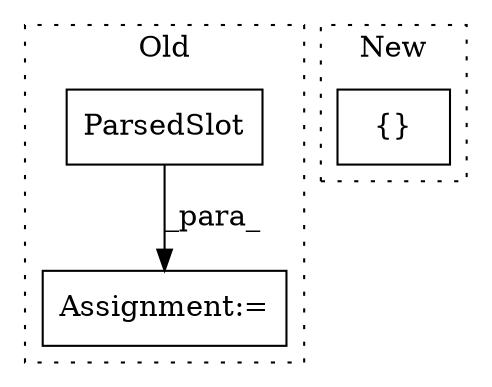 digraph G {
subgraph cluster0 {
1 [label="ParsedSlot" a="32" s="9623,9678" l="11,1" shape="box"];
3 [label="Assignment:=" a="7" s="9622" l="1" shape="box"];
label = "Old";
style="dotted";
}
subgraph cluster1 {
2 [label="{}" a="4" s="10826" l="2" shape="box"];
label = "New";
style="dotted";
}
1 -> 3 [label="_para_"];
}